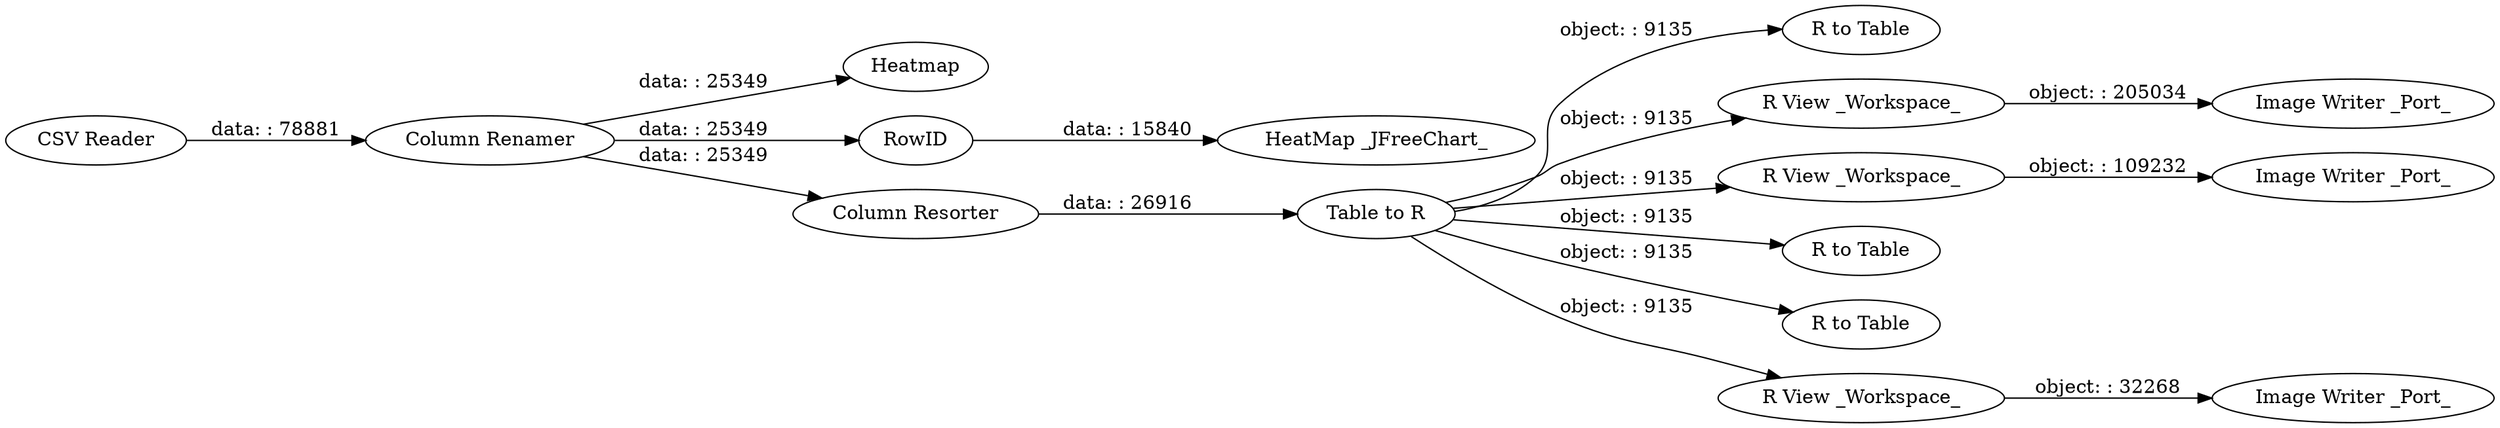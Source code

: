 digraph {
	"-8051864939528358528_167" [label="Table to R"]
	"-8051864939528358528_194" [label="Image Writer _Port_"]
	"-8051864939528358528_189" [label="Image Writer _Port_"]
	"-8051864939528358528_193" [label="Image Writer _Port_"]
	"-8051864939528358528_191" [label="CSV Reader"]
	"-8051864939528358528_4" [label=Heatmap]
	"-8051864939528358528_172" [label="R to Table"]
	"-8051864939528358528_131" [label="R View _Workspace_"]
	"-8051864939528358528_185" [label="R View _Workspace_"]
	"-8051864939528358528_3" [label="HeatMap _JFreeChart_"]
	"-8051864939528358528_168" [label=RowID]
	"-8051864939528358528_195" [label="Column Renamer"]
	"-8051864939528358528_173" [label="R to Table"]
	"-8051864939528358528_170" [label="R to Table"]
	"-8051864939528358528_188" [label="R View _Workspace_"]
	"-8051864939528358528_169" [label="Column Resorter"]
	"-8051864939528358528_167" -> "-8051864939528358528_170" [label="object: : 9135"]
	"-8051864939528358528_191" -> "-8051864939528358528_195" [label="data: : 78881"]
	"-8051864939528358528_167" -> "-8051864939528358528_188" [label="object: : 9135"]
	"-8051864939528358528_167" -> "-8051864939528358528_131" [label="object: : 9135"]
	"-8051864939528358528_168" -> "-8051864939528358528_3" [label="data: : 15840"]
	"-8051864939528358528_195" -> "-8051864939528358528_4" [label="data: : 25349"]
	"-8051864939528358528_195" -> "-8051864939528358528_169" [label="data: : 25349"]
	"-8051864939528358528_167" -> "-8051864939528358528_185" [label="object: : 9135"]
	"-8051864939528358528_169" -> "-8051864939528358528_167" [label="data: : 26916"]
	"-8051864939528358528_195" -> "-8051864939528358528_168" [label="data: : 25349"]
	"-8051864939528358528_167" -> "-8051864939528358528_173" [label="object: : 9135"]
	"-8051864939528358528_167" -> "-8051864939528358528_172" [label="object: : 9135"]
	"-8051864939528358528_185" -> "-8051864939528358528_193" [label="object: : 109232"]
	"-8051864939528358528_188" -> "-8051864939528358528_194" [label="object: : 32268"]
	"-8051864939528358528_131" -> "-8051864939528358528_189" [label="object: : 205034"]
	rankdir=LR
}
